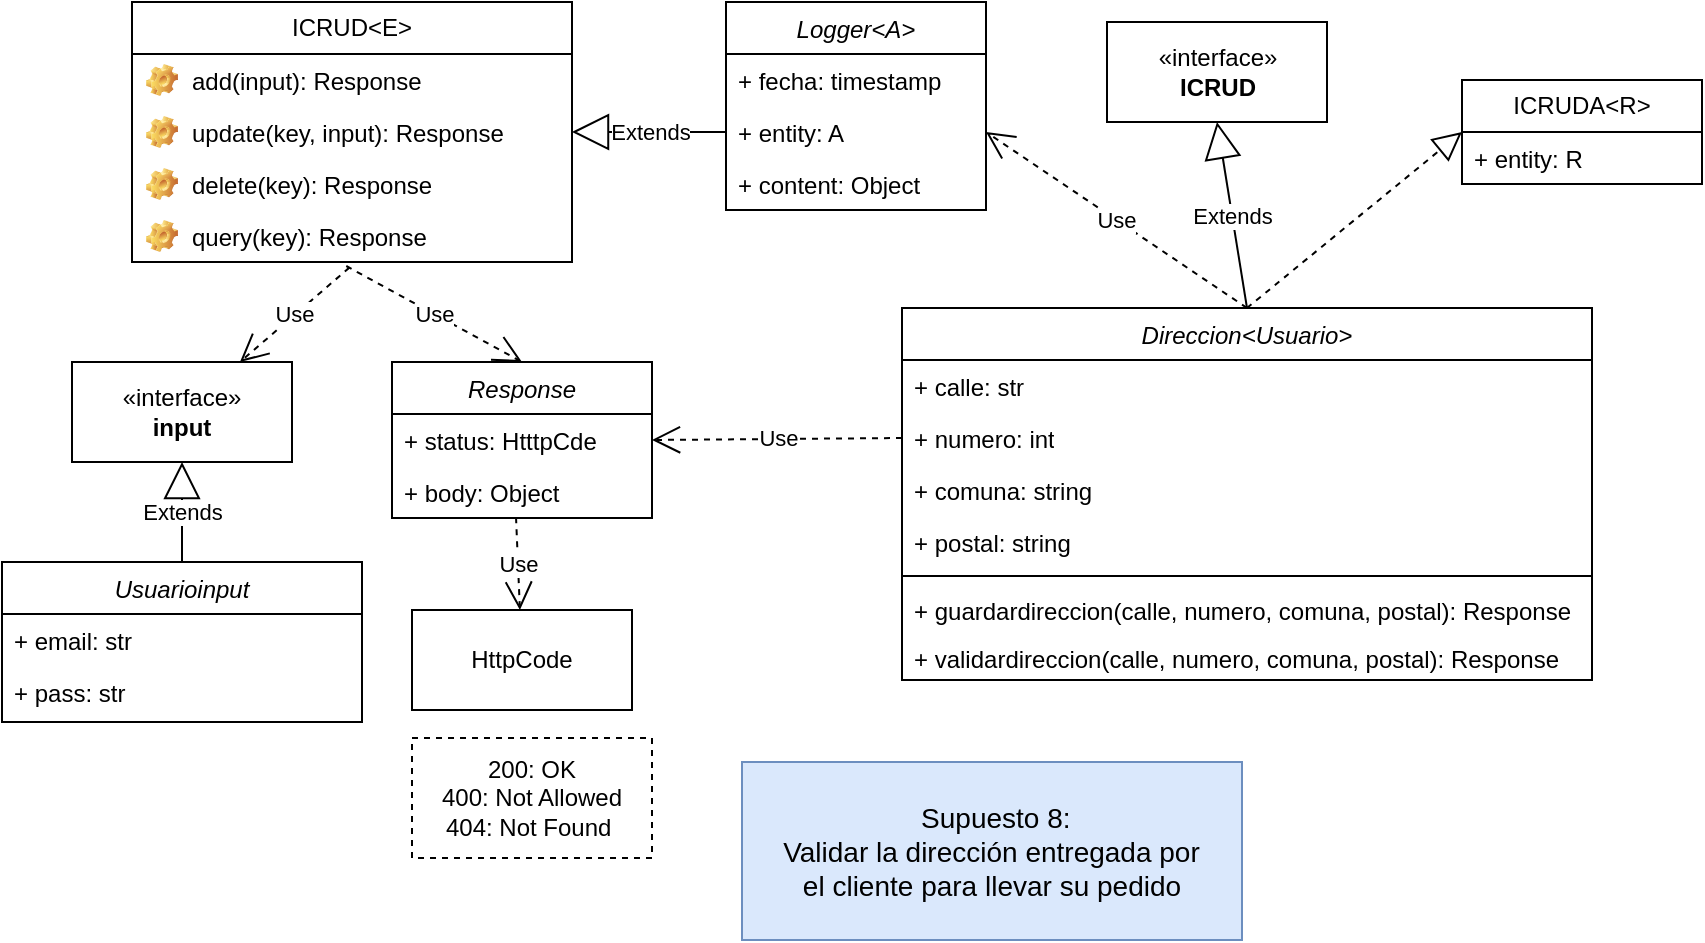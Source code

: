 <mxfile version="28.2.7">
  <diagram id="C5RBs43oDa-KdzZeNtuy" name="Page-1">
    <mxGraphModel dx="1410" dy="698" grid="1" gridSize="10" guides="1" tooltips="1" connect="1" arrows="1" fold="1" page="1" pageScale="1" pageWidth="827" pageHeight="1169" math="0" shadow="0">
      <root>
        <mxCell id="WIyWlLk6GJQsqaUBKTNV-0" />
        <mxCell id="WIyWlLk6GJQsqaUBKTNV-1" parent="WIyWlLk6GJQsqaUBKTNV-0" />
        <mxCell id="8u2RJ0Y1TXKXu-lExbZd-26" value="&lt;font style=&quot;font-size: 14px;&quot;&gt;&amp;nbsp;Supuesto 8:&lt;/font&gt;&lt;div&gt;&amp;nbsp;&lt;span style=&quot;font-size: 14px; background-color: transparent; color: light-dark(rgb(0, 0, 0), rgb(255, 255, 255));&quot;&gt;Validar la dirección entregada por&amp;nbsp;&lt;/span&gt;&lt;/div&gt;&lt;div&gt;&lt;font style=&quot;font-size: 14px;&quot;&gt;el cliente para llevar su pedido&lt;/font&gt;&lt;/div&gt;" style="html=1;whiteSpace=wrap;fillColor=#dae8fc;strokeColor=#6c8ebf;" vertex="1" parent="WIyWlLk6GJQsqaUBKTNV-1">
          <mxGeometry x="840" y="710" width="250" height="89" as="geometry" />
        </mxCell>
        <mxCell id="8u2RJ0Y1TXKXu-lExbZd-66" value="Direccion&lt;Usuario&gt;" style="swimlane;fontStyle=2;align=center;verticalAlign=top;childLayout=stackLayout;horizontal=1;startSize=26;horizontalStack=0;resizeParent=1;resizeLast=0;collapsible=1;marginBottom=0;rounded=0;shadow=0;strokeWidth=1;" vertex="1" parent="WIyWlLk6GJQsqaUBKTNV-1">
          <mxGeometry x="920" y="483" width="345" height="186" as="geometry">
            <mxRectangle x="230" y="140" width="160" height="26" as="alternateBounds" />
          </mxGeometry>
        </mxCell>
        <mxCell id="8u2RJ0Y1TXKXu-lExbZd-67" value="+ calle: str" style="text;strokeColor=none;fillColor=none;align=left;verticalAlign=top;spacingLeft=4;spacingRight=4;overflow=hidden;rotatable=0;points=[[0,0.5],[1,0.5]];portConstraint=eastwest;whiteSpace=wrap;html=1;" vertex="1" parent="8u2RJ0Y1TXKXu-lExbZd-66">
          <mxGeometry y="26" width="345" height="26" as="geometry" />
        </mxCell>
        <mxCell id="8u2RJ0Y1TXKXu-lExbZd-68" value="+ numero: int" style="text;strokeColor=none;fillColor=none;align=left;verticalAlign=top;spacingLeft=4;spacingRight=4;overflow=hidden;rotatable=0;points=[[0,0.5],[1,0.5]];portConstraint=eastwest;whiteSpace=wrap;html=1;" vertex="1" parent="8u2RJ0Y1TXKXu-lExbZd-66">
          <mxGeometry y="52" width="345" height="26" as="geometry" />
        </mxCell>
        <mxCell id="8u2RJ0Y1TXKXu-lExbZd-69" value="+ comuna: string" style="text;strokeColor=none;fillColor=none;align=left;verticalAlign=top;spacingLeft=4;spacingRight=4;overflow=hidden;rotatable=0;points=[[0,0.5],[1,0.5]];portConstraint=eastwest;whiteSpace=wrap;html=1;" vertex="1" parent="8u2RJ0Y1TXKXu-lExbZd-66">
          <mxGeometry y="78" width="345" height="26" as="geometry" />
        </mxCell>
        <mxCell id="8u2RJ0Y1TXKXu-lExbZd-70" value="+ postal: string" style="text;strokeColor=none;fillColor=none;align=left;verticalAlign=top;spacingLeft=4;spacingRight=4;overflow=hidden;rotatable=0;points=[[0,0.5],[1,0.5]];portConstraint=eastwest;whiteSpace=wrap;html=1;" vertex="1" parent="8u2RJ0Y1TXKXu-lExbZd-66">
          <mxGeometry y="104" width="345" height="26" as="geometry" />
        </mxCell>
        <mxCell id="8u2RJ0Y1TXKXu-lExbZd-71" value="" style="line;html=1;strokeWidth=1;align=left;verticalAlign=middle;spacingTop=-1;spacingLeft=3;spacingRight=3;rotatable=0;labelPosition=right;points=[];portConstraint=eastwest;" vertex="1" parent="8u2RJ0Y1TXKXu-lExbZd-66">
          <mxGeometry y="130" width="345" height="8" as="geometry" />
        </mxCell>
        <mxCell id="8u2RJ0Y1TXKXu-lExbZd-72" value="+ guardardireccion(calle, numero, comuna, postal): Response" style="text;strokeColor=none;fillColor=none;align=left;verticalAlign=top;spacingLeft=4;spacingRight=4;overflow=hidden;rotatable=0;points=[[0,0.5],[1,0.5]];portConstraint=eastwest;whiteSpace=wrap;html=1;" vertex="1" parent="8u2RJ0Y1TXKXu-lExbZd-66">
          <mxGeometry y="138" width="345" height="24" as="geometry" />
        </mxCell>
        <mxCell id="8u2RJ0Y1TXKXu-lExbZd-73" value="+ validardireccion(calle, numero, comuna, postal): Response" style="text;strokeColor=none;fillColor=none;align=left;verticalAlign=top;spacingLeft=4;spacingRight=4;overflow=hidden;rotatable=0;points=[[0,0.5],[1,0.5]];portConstraint=eastwest;whiteSpace=wrap;html=1;" vertex="1" parent="8u2RJ0Y1TXKXu-lExbZd-66">
          <mxGeometry y="162" width="345" height="24" as="geometry" />
        </mxCell>
        <mxCell id="8u2RJ0Y1TXKXu-lExbZd-74" value="ICRUD&amp;lt;E&amp;gt;" style="swimlane;fontStyle=0;childLayout=stackLayout;horizontal=1;startSize=26;fillColor=none;horizontalStack=0;resizeParent=1;resizeParentMax=0;resizeLast=0;collapsible=1;marginBottom=0;whiteSpace=wrap;html=1;" vertex="1" parent="WIyWlLk6GJQsqaUBKTNV-1">
          <mxGeometry x="535" y="330" width="220" height="130" as="geometry" />
        </mxCell>
        <mxCell id="8u2RJ0Y1TXKXu-lExbZd-75" value="add(input): Response" style="label;fontStyle=0;strokeColor=none;fillColor=none;align=left;verticalAlign=top;overflow=hidden;spacingLeft=28;spacingRight=4;rotatable=0;points=[[0,0.5],[1,0.5]];portConstraint=eastwest;imageWidth=16;imageHeight=16;whiteSpace=wrap;html=1;image=img/clipart/Gear_128x128.png" vertex="1" parent="8u2RJ0Y1TXKXu-lExbZd-74">
          <mxGeometry y="26" width="220" height="26" as="geometry" />
        </mxCell>
        <mxCell id="8u2RJ0Y1TXKXu-lExbZd-76" value="update(key, input): Response" style="label;fontStyle=0;strokeColor=none;fillColor=none;align=left;verticalAlign=top;overflow=hidden;spacingLeft=28;spacingRight=4;rotatable=0;points=[[0,0.5],[1,0.5]];portConstraint=eastwest;imageWidth=16;imageHeight=16;whiteSpace=wrap;html=1;image=img/clipart/Gear_128x128.png" vertex="1" parent="8u2RJ0Y1TXKXu-lExbZd-74">
          <mxGeometry y="52" width="220" height="26" as="geometry" />
        </mxCell>
        <mxCell id="8u2RJ0Y1TXKXu-lExbZd-77" value="delete(key): Response" style="label;fontStyle=0;strokeColor=none;fillColor=none;align=left;verticalAlign=top;overflow=hidden;spacingLeft=28;spacingRight=4;rotatable=0;points=[[0,0.5],[1,0.5]];portConstraint=eastwest;imageWidth=16;imageHeight=16;whiteSpace=wrap;html=1;image=img/clipart/Gear_128x128.png" vertex="1" parent="8u2RJ0Y1TXKXu-lExbZd-74">
          <mxGeometry y="78" width="220" height="26" as="geometry" />
        </mxCell>
        <mxCell id="8u2RJ0Y1TXKXu-lExbZd-78" value="query(key): Response" style="label;fontStyle=0;strokeColor=none;fillColor=none;align=left;verticalAlign=top;overflow=hidden;spacingLeft=28;spacingRight=4;rotatable=0;points=[[0,0.5],[1,0.5]];portConstraint=eastwest;imageWidth=16;imageHeight=16;whiteSpace=wrap;html=1;image=img/clipart/Gear_128x128.png" vertex="1" parent="8u2RJ0Y1TXKXu-lExbZd-74">
          <mxGeometry y="104" width="220" height="26" as="geometry" />
        </mxCell>
        <mxCell id="8u2RJ0Y1TXKXu-lExbZd-79" value="«interface»&lt;br&gt;&lt;b&gt;input&lt;/b&gt;" style="html=1;whiteSpace=wrap;" vertex="1" parent="WIyWlLk6GJQsqaUBKTNV-1">
          <mxGeometry x="505" y="510" width="110" height="50" as="geometry" />
        </mxCell>
        <mxCell id="8u2RJ0Y1TXKXu-lExbZd-80" value="Use" style="endArrow=open;endSize=12;dashed=1;html=1;rounded=0;exitX=0.494;exitY=1.108;exitDx=0;exitDy=0;exitPerimeter=0;" edge="1" parent="WIyWlLk6GJQsqaUBKTNV-1" source="8u2RJ0Y1TXKXu-lExbZd-78" target="8u2RJ0Y1TXKXu-lExbZd-79">
          <mxGeometry width="160" relative="1" as="geometry">
            <mxPoint x="685" y="560" as="sourcePoint" />
            <mxPoint x="605" y="550" as="targetPoint" />
          </mxGeometry>
        </mxCell>
        <mxCell id="8u2RJ0Y1TXKXu-lExbZd-81" value="Usuarioinput" style="swimlane;fontStyle=2;align=center;verticalAlign=top;childLayout=stackLayout;horizontal=1;startSize=26;horizontalStack=0;resizeParent=1;resizeLast=0;collapsible=1;marginBottom=0;rounded=0;shadow=0;strokeWidth=1;" vertex="1" parent="WIyWlLk6GJQsqaUBKTNV-1">
          <mxGeometry x="470" y="610" width="180" height="80" as="geometry">
            <mxRectangle x="230" y="140" width="160" height="26" as="alternateBounds" />
          </mxGeometry>
        </mxCell>
        <mxCell id="8u2RJ0Y1TXKXu-lExbZd-82" value="+ email: str" style="text;strokeColor=none;fillColor=none;align=left;verticalAlign=top;spacingLeft=4;spacingRight=4;overflow=hidden;rotatable=0;points=[[0,0.5],[1,0.5]];portConstraint=eastwest;whiteSpace=wrap;html=1;" vertex="1" parent="8u2RJ0Y1TXKXu-lExbZd-81">
          <mxGeometry y="26" width="180" height="26" as="geometry" />
        </mxCell>
        <mxCell id="8u2RJ0Y1TXKXu-lExbZd-83" value="+ pass: str" style="text;strokeColor=none;fillColor=none;align=left;verticalAlign=top;spacingLeft=4;spacingRight=4;overflow=hidden;rotatable=0;points=[[0,0.5],[1,0.5]];portConstraint=eastwest;whiteSpace=wrap;html=1;" vertex="1" parent="8u2RJ0Y1TXKXu-lExbZd-81">
          <mxGeometry y="52" width="180" height="26" as="geometry" />
        </mxCell>
        <mxCell id="8u2RJ0Y1TXKXu-lExbZd-84" value="Extends" style="endArrow=block;endSize=16;endFill=0;html=1;rounded=0;exitX=0.5;exitY=0;exitDx=0;exitDy=0;entryX=0.5;entryY=1;entryDx=0;entryDy=0;" edge="1" parent="WIyWlLk6GJQsqaUBKTNV-1" source="8u2RJ0Y1TXKXu-lExbZd-81" target="8u2RJ0Y1TXKXu-lExbZd-79">
          <mxGeometry width="160" relative="1" as="geometry">
            <mxPoint x="735" y="560" as="sourcePoint" />
            <mxPoint x="895" y="560" as="targetPoint" />
          </mxGeometry>
        </mxCell>
        <mxCell id="8u2RJ0Y1TXKXu-lExbZd-85" value="Response" style="swimlane;fontStyle=2;align=center;verticalAlign=top;childLayout=stackLayout;horizontal=1;startSize=26;horizontalStack=0;resizeParent=1;resizeLast=0;collapsible=1;marginBottom=0;rounded=0;shadow=0;strokeWidth=1;" vertex="1" parent="WIyWlLk6GJQsqaUBKTNV-1">
          <mxGeometry x="665" y="510" width="130" height="78" as="geometry">
            <mxRectangle x="230" y="140" width="160" height="26" as="alternateBounds" />
          </mxGeometry>
        </mxCell>
        <mxCell id="8u2RJ0Y1TXKXu-lExbZd-86" value="+ status: HtttpCde" style="text;strokeColor=none;fillColor=none;align=left;verticalAlign=top;spacingLeft=4;spacingRight=4;overflow=hidden;rotatable=0;points=[[0,0.5],[1,0.5]];portConstraint=eastwest;whiteSpace=wrap;html=1;" vertex="1" parent="8u2RJ0Y1TXKXu-lExbZd-85">
          <mxGeometry y="26" width="130" height="26" as="geometry" />
        </mxCell>
        <mxCell id="8u2RJ0Y1TXKXu-lExbZd-87" value="+ body: Object" style="text;strokeColor=none;fillColor=none;align=left;verticalAlign=top;spacingLeft=4;spacingRight=4;overflow=hidden;rotatable=0;points=[[0,0.5],[1,0.5]];portConstraint=eastwest;whiteSpace=wrap;html=1;" vertex="1" parent="8u2RJ0Y1TXKXu-lExbZd-85">
          <mxGeometry y="52" width="130" height="26" as="geometry" />
        </mxCell>
        <mxCell id="8u2RJ0Y1TXKXu-lExbZd-88" value="Use" style="endArrow=open;endSize=12;dashed=1;html=1;rounded=0;entryX=0.5;entryY=0;entryDx=0;entryDy=0;exitX=0.487;exitY=1.077;exitDx=0;exitDy=0;exitPerimeter=0;" edge="1" parent="WIyWlLk6GJQsqaUBKTNV-1" source="8u2RJ0Y1TXKXu-lExbZd-78" target="8u2RJ0Y1TXKXu-lExbZd-85">
          <mxGeometry width="160" relative="1" as="geometry">
            <mxPoint x="645" y="470" as="sourcePoint" />
            <mxPoint x="625" y="517" as="targetPoint" />
          </mxGeometry>
        </mxCell>
        <mxCell id="8u2RJ0Y1TXKXu-lExbZd-89" value="HttpCode" style="html=1;whiteSpace=wrap;" vertex="1" parent="WIyWlLk6GJQsqaUBKTNV-1">
          <mxGeometry x="675" y="634" width="110" height="50" as="geometry" />
        </mxCell>
        <mxCell id="8u2RJ0Y1TXKXu-lExbZd-90" value="Use" style="endArrow=open;endSize=12;dashed=1;html=1;rounded=0;exitX=0.477;exitY=0.985;exitDx=0;exitDy=0;exitPerimeter=0;" edge="1" parent="WIyWlLk6GJQsqaUBKTNV-1" source="8u2RJ0Y1TXKXu-lExbZd-87" target="8u2RJ0Y1TXKXu-lExbZd-89">
          <mxGeometry width="160" relative="1" as="geometry">
            <mxPoint x="960" y="590" as="sourcePoint" />
            <mxPoint x="905" y="637" as="targetPoint" />
          </mxGeometry>
        </mxCell>
        <mxCell id="8u2RJ0Y1TXKXu-lExbZd-91" value="«interface»&lt;br&gt;&lt;b&gt;ICRUD&lt;/b&gt;" style="html=1;whiteSpace=wrap;" vertex="1" parent="WIyWlLk6GJQsqaUBKTNV-1">
          <mxGeometry x="1022.5" y="340" width="110" height="50" as="geometry" />
        </mxCell>
        <mxCell id="8u2RJ0Y1TXKXu-lExbZd-92" value="Extends" style="endArrow=block;endSize=16;endFill=0;html=1;rounded=0;exitX=0.5;exitY=0;exitDx=0;exitDy=0;entryX=0.5;entryY=1;entryDx=0;entryDy=0;" edge="1" parent="WIyWlLk6GJQsqaUBKTNV-1" source="8u2RJ0Y1TXKXu-lExbZd-66" target="8u2RJ0Y1TXKXu-lExbZd-91">
          <mxGeometry width="160" relative="1" as="geometry">
            <mxPoint x="955" y="600" as="sourcePoint" />
            <mxPoint x="955" y="540" as="targetPoint" />
            <Array as="points" />
          </mxGeometry>
        </mxCell>
        <mxCell id="8u2RJ0Y1TXKXu-lExbZd-93" value="Use" style="endArrow=open;endSize=12;dashed=1;html=1;rounded=0;entryX=1;entryY=0.5;entryDx=0;entryDy=0;exitX=0;exitY=0.5;exitDx=0;exitDy=0;" edge="1" parent="WIyWlLk6GJQsqaUBKTNV-1" source="8u2RJ0Y1TXKXu-lExbZd-68" target="8u2RJ0Y1TXKXu-lExbZd-86">
          <mxGeometry width="160" relative="1" as="geometry">
            <mxPoint x="905" y="549" as="sourcePoint" />
            <mxPoint x="953" y="638" as="targetPoint" />
          </mxGeometry>
        </mxCell>
        <mxCell id="8u2RJ0Y1TXKXu-lExbZd-94" value="200: OK&lt;div&gt;400: Not Allowed&lt;/div&gt;&lt;div&gt;&lt;div&gt;404: Not Found&amp;nbsp;&lt;/div&gt;&lt;/div&gt;" style="html=1;whiteSpace=wrap;dashed=1;" vertex="1" parent="WIyWlLk6GJQsqaUBKTNV-1">
          <mxGeometry x="675" y="698" width="120" height="60" as="geometry" />
        </mxCell>
        <mxCell id="8u2RJ0Y1TXKXu-lExbZd-95" value="Logger&lt;A&gt;" style="swimlane;fontStyle=2;align=center;verticalAlign=top;childLayout=stackLayout;horizontal=1;startSize=26;horizontalStack=0;resizeParent=1;resizeLast=0;collapsible=1;marginBottom=0;rounded=0;shadow=0;strokeWidth=1;" vertex="1" parent="WIyWlLk6GJQsqaUBKTNV-1">
          <mxGeometry x="832" y="330" width="130" height="104" as="geometry">
            <mxRectangle x="230" y="140" width="160" height="26" as="alternateBounds" />
          </mxGeometry>
        </mxCell>
        <mxCell id="8u2RJ0Y1TXKXu-lExbZd-96" value="+ fecha: timestamp" style="text;strokeColor=none;fillColor=none;align=left;verticalAlign=top;spacingLeft=4;spacingRight=4;overflow=hidden;rotatable=0;points=[[0,0.5],[1,0.5]];portConstraint=eastwest;whiteSpace=wrap;html=1;" vertex="1" parent="8u2RJ0Y1TXKXu-lExbZd-95">
          <mxGeometry y="26" width="130" height="26" as="geometry" />
        </mxCell>
        <mxCell id="8u2RJ0Y1TXKXu-lExbZd-97" value="+ entity: A" style="text;strokeColor=none;fillColor=none;align=left;verticalAlign=top;spacingLeft=4;spacingRight=4;overflow=hidden;rotatable=0;points=[[0,0.5],[1,0.5]];portConstraint=eastwest;whiteSpace=wrap;html=1;" vertex="1" parent="8u2RJ0Y1TXKXu-lExbZd-95">
          <mxGeometry y="52" width="130" height="26" as="geometry" />
        </mxCell>
        <mxCell id="8u2RJ0Y1TXKXu-lExbZd-98" value="+ content: Object" style="text;strokeColor=none;fillColor=none;align=left;verticalAlign=top;spacingLeft=4;spacingRight=4;overflow=hidden;rotatable=0;points=[[0,0.5],[1,0.5]];portConstraint=eastwest;whiteSpace=wrap;html=1;" vertex="1" parent="8u2RJ0Y1TXKXu-lExbZd-95">
          <mxGeometry y="78" width="130" height="26" as="geometry" />
        </mxCell>
        <mxCell id="8u2RJ0Y1TXKXu-lExbZd-99" value="Extends" style="endArrow=block;endSize=16;endFill=0;html=1;rounded=0;exitX=0;exitY=0.5;exitDx=0;exitDy=0;" edge="1" parent="WIyWlLk6GJQsqaUBKTNV-1" source="8u2RJ0Y1TXKXu-lExbZd-97">
          <mxGeometry width="160" relative="1" as="geometry">
            <mxPoint x="775" y="574" as="sourcePoint" />
            <mxPoint x="755" y="395" as="targetPoint" />
          </mxGeometry>
        </mxCell>
        <mxCell id="8u2RJ0Y1TXKXu-lExbZd-100" value="Use" style="endArrow=open;endSize=12;dashed=1;html=1;rounded=0;entryX=1;entryY=0.5;entryDx=0;entryDy=0;exitX=0.5;exitY=0;exitDx=0;exitDy=0;" edge="1" parent="WIyWlLk6GJQsqaUBKTNV-1" source="8u2RJ0Y1TXKXu-lExbZd-66" target="8u2RJ0Y1TXKXu-lExbZd-97">
          <mxGeometry width="160" relative="1" as="geometry">
            <mxPoint x="1078" y="510" as="sourcePoint" />
            <mxPoint x="865" y="530" as="targetPoint" />
          </mxGeometry>
        </mxCell>
        <mxCell id="8u2RJ0Y1TXKXu-lExbZd-101" value="ICRUDA&amp;lt;R&amp;gt;" style="swimlane;fontStyle=0;childLayout=stackLayout;horizontal=1;startSize=26;fillColor=none;horizontalStack=0;resizeParent=1;resizeParentMax=0;resizeLast=0;collapsible=1;marginBottom=0;whiteSpace=wrap;html=1;" vertex="1" parent="WIyWlLk6GJQsqaUBKTNV-1">
          <mxGeometry x="1200" y="369" width="120" height="52" as="geometry" />
        </mxCell>
        <mxCell id="8u2RJ0Y1TXKXu-lExbZd-102" value="+ entity: R" style="text;strokeColor=none;fillColor=none;align=left;verticalAlign=top;spacingLeft=4;spacingRight=4;overflow=hidden;rotatable=0;points=[[0,0.5],[1,0.5]];portConstraint=eastwest;whiteSpace=wrap;html=1;" vertex="1" parent="8u2RJ0Y1TXKXu-lExbZd-101">
          <mxGeometry y="26" width="120" height="26" as="geometry" />
        </mxCell>
        <mxCell id="8u2RJ0Y1TXKXu-lExbZd-103" value="" style="endArrow=block;dashed=1;endFill=0;endSize=12;html=1;rounded=0;fontSize=12;curved=1;entryX=0;entryY=0.5;entryDx=0;entryDy=0;exitX=0.5;exitY=0;exitDx=0;exitDy=0;" edge="1" parent="WIyWlLk6GJQsqaUBKTNV-1" source="8u2RJ0Y1TXKXu-lExbZd-66" target="8u2RJ0Y1TXKXu-lExbZd-101">
          <mxGeometry width="160" relative="1" as="geometry">
            <mxPoint x="1110" y="360" as="sourcePoint" />
            <mxPoint x="1250" y="408" as="targetPoint" />
          </mxGeometry>
        </mxCell>
      </root>
    </mxGraphModel>
  </diagram>
</mxfile>

